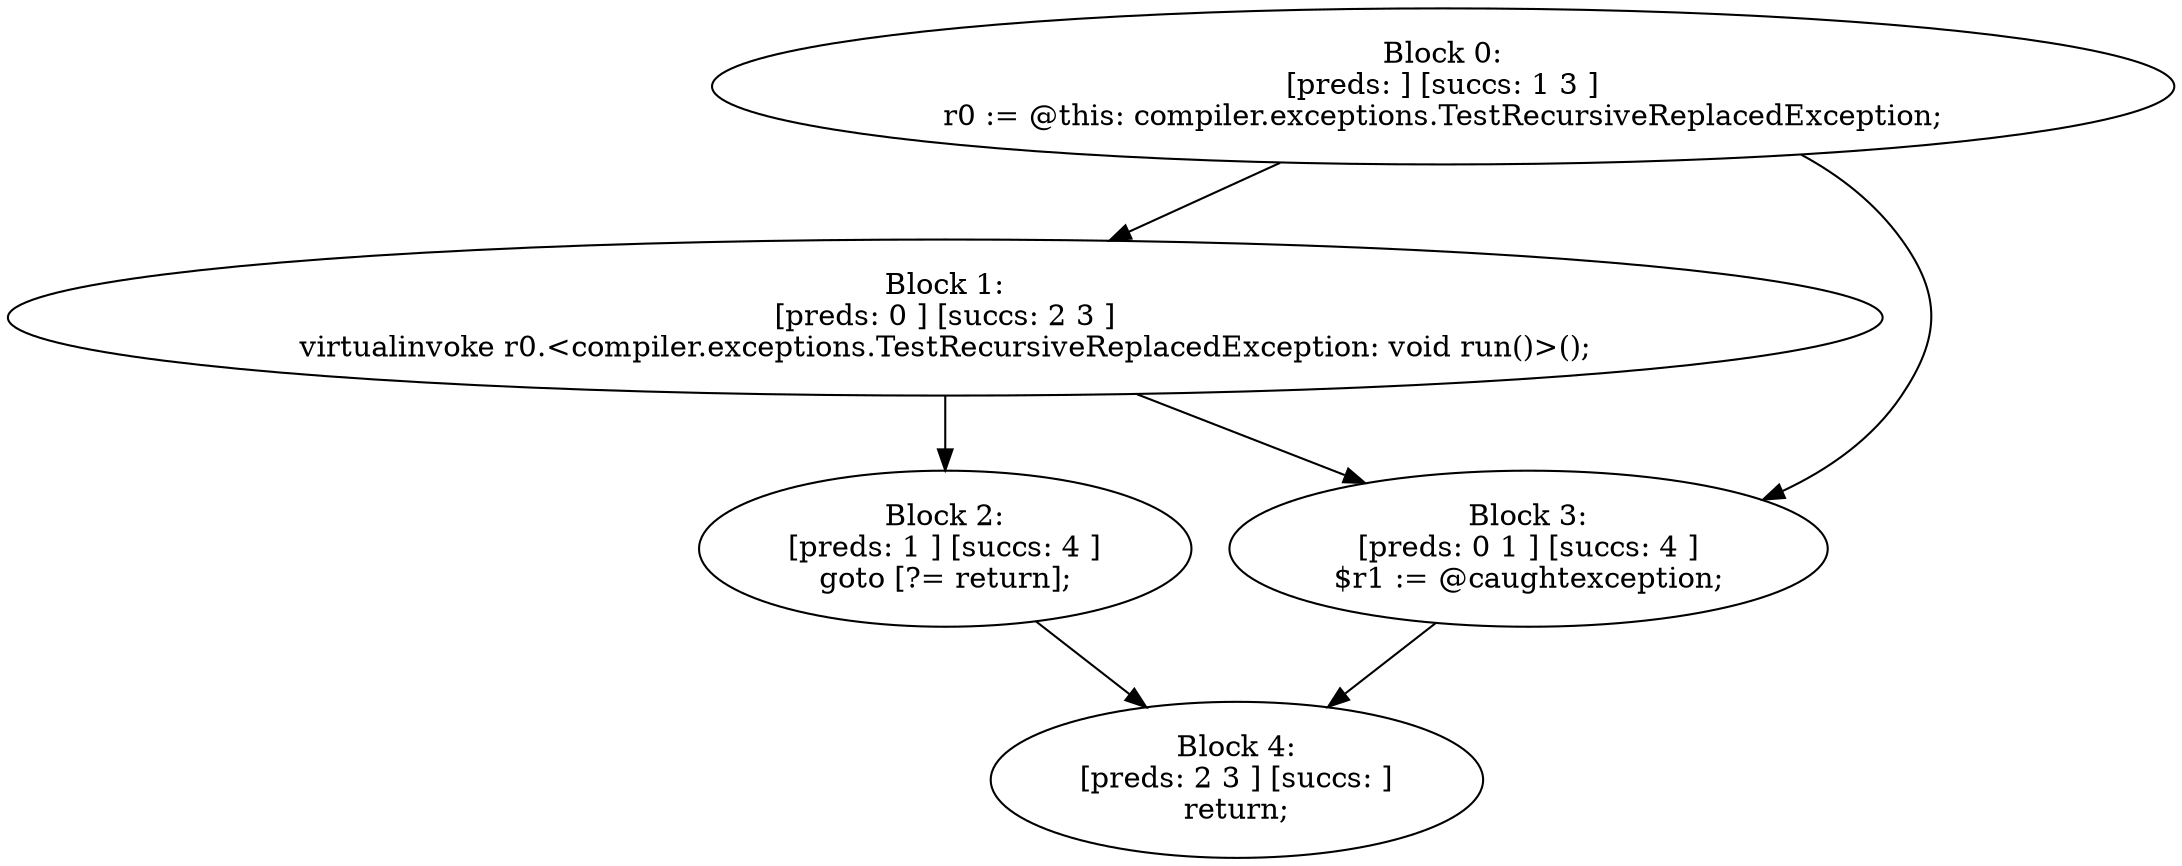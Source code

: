 digraph "unitGraph" {
    "Block 0:
[preds: ] [succs: 1 3 ]
r0 := @this: compiler.exceptions.TestRecursiveReplacedException;
"
    "Block 1:
[preds: 0 ] [succs: 2 3 ]
virtualinvoke r0.<compiler.exceptions.TestRecursiveReplacedException: void run()>();
"
    "Block 2:
[preds: 1 ] [succs: 4 ]
goto [?= return];
"
    "Block 3:
[preds: 0 1 ] [succs: 4 ]
$r1 := @caughtexception;
"
    "Block 4:
[preds: 2 3 ] [succs: ]
return;
"
    "Block 0:
[preds: ] [succs: 1 3 ]
r0 := @this: compiler.exceptions.TestRecursiveReplacedException;
"->"Block 1:
[preds: 0 ] [succs: 2 3 ]
virtualinvoke r0.<compiler.exceptions.TestRecursiveReplacedException: void run()>();
";
    "Block 0:
[preds: ] [succs: 1 3 ]
r0 := @this: compiler.exceptions.TestRecursiveReplacedException;
"->"Block 3:
[preds: 0 1 ] [succs: 4 ]
$r1 := @caughtexception;
";
    "Block 1:
[preds: 0 ] [succs: 2 3 ]
virtualinvoke r0.<compiler.exceptions.TestRecursiveReplacedException: void run()>();
"->"Block 2:
[preds: 1 ] [succs: 4 ]
goto [?= return];
";
    "Block 1:
[preds: 0 ] [succs: 2 3 ]
virtualinvoke r0.<compiler.exceptions.TestRecursiveReplacedException: void run()>();
"->"Block 3:
[preds: 0 1 ] [succs: 4 ]
$r1 := @caughtexception;
";
    "Block 2:
[preds: 1 ] [succs: 4 ]
goto [?= return];
"->"Block 4:
[preds: 2 3 ] [succs: ]
return;
";
    "Block 3:
[preds: 0 1 ] [succs: 4 ]
$r1 := @caughtexception;
"->"Block 4:
[preds: 2 3 ] [succs: ]
return;
";
}
